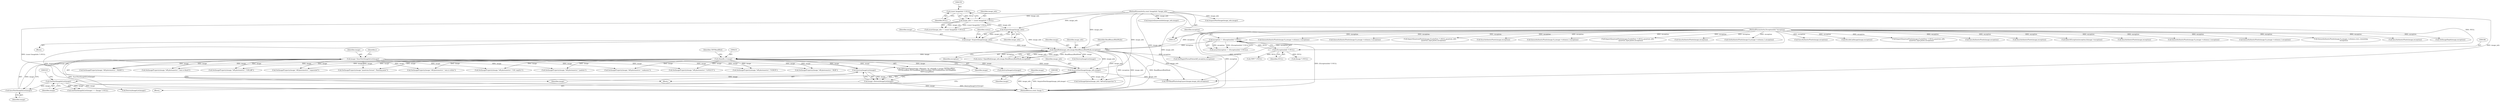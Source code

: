 digraph "0_ImageMagick_f8877abac8e568b2f339cca70c2c3c1b6eaec288@pointer" {
"1000304" [label="(Call,DestroyImageList(image))"];
"1000331" [label="(Call,image=SyncNextImageInList(image))"];
"1000333" [label="(Call,SyncNextImageInList(image))"];
"1000315" [label="(Call,GetNextImageInList(image))"];
"1000310" [label="(Call,AcquireNextImage(image_info,image))"];
"1000200" [label="(Call,OpenBlob(image_info,image,ReadBinaryBlobMode,exception))"];
"1000196" [label="(Call,AcquireImage(image_info))"];
"1000156" [label="(Call,image_info != (const ImageInfo *) NULL)"];
"1000116" [label="(MethodParameterIn,const ImageInfo *image_info)"];
"1000158" [label="(Call,(const ImageInfo *) NULL)"];
"1000194" [label="(Call,image=AcquireImage(image_info))"];
"1000183" [label="(Call,exception != (ExceptionInfo *) NULL)"];
"1000117" [label="(MethodParameterIn,ExceptionInfo *exception)"];
"1000185" [label="(Call,(ExceptionInfo *) NULL)"];
"1000230" [label="(Call,(thandle_t) image)"];
"1000302" [label="(Call,image=DestroyImageList(image))"];
"1000202" [label="(Identifier,image)"];
"1000182" [label="(Call,assert(exception != (ExceptionInfo *) NULL))"];
"1000212" [label="(Call,DestroyImageList(image))"];
"1000333" [label="(Call,SyncNextImageInList(image))"];
"1002990" [label="(Call,SyncAuthenticPixels(image,exception))"];
"1000194" [label="(Call,image=AcquireImage(image_info))"];
"1001494" [label="(Call,GetImageDepth(image,exception))"];
"1000325" [label="(Call,DestroyImageList(image))"];
"1000197" [label="(Identifier,image_info)"];
"1001115" [label="(Call,AcquireQuantumInfo(image_info,image))"];
"1000303" [label="(Identifier,image)"];
"1003137" [label="(Call,QueueAuthenticPixels(image,0,y,image->columns,1,exception))"];
"1000514" [label="(Call,SetImageProperty(image,\"tiff:photometric\",\"LOGLUV\"))"];
"1000532" [label="(Call,SetImageProperty(image,\"tiff:photometric\",\"separated\"))"];
"1002329" [label="(Call,QueueAuthenticPixels(image,0,y,image->columns,1,exception))"];
"1000249" [label="(Call,DestroyImageList(image))"];
"1000334" [label="(Identifier,image)"];
"1000117" [label="(MethodParameterIn,ExceptionInfo *exception)"];
"1000195" [label="(Identifier,image)"];
"1000285" [label="(Block,)"];
"1003406" [label="(MethodReturn,static Image *)"];
"1000199" [label="(Identifier,status)"];
"1000158" [label="(Call,(const ImageInfo *) NULL)"];
"1000311" [label="(Identifier,image_info)"];
"1000460" [label="(Call,SetImageProperty(image,\"tiff:photometric\",\"min-is-black\"))"];
"1000232" [label="(Identifier,image)"];
"1002244" [label="(Call,ImportQuantumPixels(image,(CacheView *) NULL,quantum_info,\n              quantum_type,pixels,exception))"];
"1000305" [label="(Identifier,image)"];
"1000184" [label="(Identifier,exception)"];
"1000299" [label="(Block,)"];
"1000233" [label="(Identifier,TIFFReadBlob)"];
"1000160" [label="(Identifier,NULL)"];
"1000496" [label="(Call,SetImageProperty(image,\"tiff:photometric\",\"CIELAB\"))"];
"1000196" [label="(Call,AcquireImage(image_info))"];
"1000155" [label="(Call,assert(image_info != (const ImageInfo *) NULL))"];
"1002450" [label="(Call,SyncAuthenticPixels(image,exception))"];
"1000314" [label="(Call,GetNextImageInList(image) == (Image *) NULL)"];
"1002510" [label="(Call,QueueAuthenticPixels(image,0,y,image->columns,1,exception))"];
"1000156" [label="(Call,image_info != (const ImageInfo *) NULL)"];
"1001867" [label="(Call,ImportQuantumPixels(image,(CacheView *) NULL,quantum_info,\n            quantum_type,pixels,exception))"];
"1000201" [label="(Identifier,image_info)"];
"1002629" [label="(Call,SyncAuthenticPixels(image,exception))"];
"1002158" [label="(Call,GetAuthenticPixels(image,0,y,image->columns,1,exception))"];
"1000469" [label="(Call,SetImageProperty(image,\"tiff:photometric\",\"min-is-white\"))"];
"1000310" [label="(Call,AcquireNextImage(image_info,image))"];
"1002077" [label="(Call,SyncAuthenticPixels(image,exception))"];
"1003265" [label="(Call,DecodeLabImage(image,exception))"];
"1000523" [label="(Call,SetImageProperty(image,\"tiff:photometric\",\"MASK\"))"];
"1000449" [label="(Call,SetImageProperty(image,\"quantum:format\",\"floating-point\"))"];
"1000332" [label="(Identifier,image)"];
"1000220" [label="(Call,SetMagickThreadValue(tiff_exception,exception))"];
"1000116" [label="(MethodParameterIn,const ImageInfo *image_info)"];
"1000331" [label="(Call,image=SyncNextImageInList(image))"];
"1002066" [label="(Call,ImportQuantumPixels(image,(CacheView *) NULL,quantum_info,\n            quantum_type,pixels,exception))"];
"1000225" [label="(Call,TIFFClientOpen(image->filename,\"rb\",(thandle_t) image,TIFFReadBlob,\n    TIFFWriteBlob,TIFFSeekBlob,TIFFCloseBlob,TIFFGetBlobSize,TIFFMapBlob,\n    TIFFUnmapBlob))"];
"1000215" [label="(Call,(Image *) NULL)"];
"1000118" [label="(Block,)"];
"1000203" [label="(Identifier,ReadBinaryBlobMode)"];
"1002255" [label="(Call,SyncAuthenticPixels(image,exception))"];
"1000157" [label="(Identifier,image_info)"];
"1003376" [label="(Call,TIFFReadPhotoshopLayers(image,image_info,exception))"];
"1000505" [label="(Call,SetImageProperty(image,\"tiff:photometric\",\"CIE Log2(L)\"))"];
"1000230" [label="(Call,(thandle_t) image)"];
"1000183" [label="(Call,exception != (ExceptionInfo *) NULL)"];
"1000200" [label="(Call,OpenBlob(image_info,image,ReadBinaryBlobMode,exception))"];
"1001878" [label="(Call,SyncAuthenticPixels(image,exception))"];
"1000312" [label="(Identifier,image)"];
"1000487" [label="(Call,SetImageProperty(image,\"tiff:photometric\",\"RGB\"))"];
"1000185" [label="(Call,(ExceptionInfo *) NULL)"];
"1000478" [label="(Call,SetImageProperty(image,\"tiff:photometric\",\"palette\"))"];
"1000284" [label="(Identifier,i)"];
"1000304" [label="(Call,DestroyImageList(image))"];
"1001546" [label="(Call,InheritException(exception,&image->exception))"];
"1003330" [label="(Call,AcquireNextImage(image_info,image))"];
"1003218" [label="(Call,SyncAuthenticPixels(image,exception))"];
"1000187" [label="(Identifier,NULL)"];
"1002048" [label="(Call,QueueAuthenticPixels(image,0,y,image->columns,1,exception))"];
"1000315" [label="(Call,GetNextImageInList(image))"];
"1000302" [label="(Call,image=DestroyImageList(image))"];
"1000729" [label="(Call,GetImageOption(image_info,\"tiff:exif-properties\"))"];
"1000204" [label="(Identifier,exception)"];
"1001849" [label="(Call,QueueAuthenticPixels(image,0,y,image->columns,1,exception))"];
"1000316" [label="(Identifier,image)"];
"1000243" [label="(Call,(TIFF *) NULL)"];
"1000550" [label="(Call,SetImageProperty(image,\"tiff:photometric\",\"unknown\"))"];
"1002785" [label="(Call,QueueAuthenticPixels(image,0,y,image->columns,rows_remaining,\n            exception))"];
"1000198" [label="(Call,status=OpenBlob(image_info,image,ReadBinaryBlobMode,exception))"];
"1000541" [label="(Call,SetImageProperty(image,\"tiff:photometric\",\"YCBCR\"))"];
"1000304" -> "1000302"  [label="AST: "];
"1000304" -> "1000305"  [label="CFG: "];
"1000305" -> "1000304"  [label="AST: "];
"1000302" -> "1000304"  [label="CFG: "];
"1000304" -> "1000302"  [label="DDG: image"];
"1000331" -> "1000304"  [label="DDG: image"];
"1000230" -> "1000304"  [label="DDG: image"];
"1000331" -> "1000285"  [label="AST: "];
"1000331" -> "1000333"  [label="CFG: "];
"1000332" -> "1000331"  [label="AST: "];
"1000333" -> "1000331"  [label="AST: "];
"1000284" -> "1000331"  [label="CFG: "];
"1000331" -> "1003406"  [label="DDG: SyncNextImageInList(image)"];
"1000331" -> "1000310"  [label="DDG: image"];
"1000333" -> "1000331"  [label="DDG: image"];
"1000331" -> "1000449"  [label="DDG: image"];
"1000331" -> "1000460"  [label="DDG: image"];
"1000331" -> "1000469"  [label="DDG: image"];
"1000331" -> "1000478"  [label="DDG: image"];
"1000331" -> "1000487"  [label="DDG: image"];
"1000331" -> "1000496"  [label="DDG: image"];
"1000331" -> "1000505"  [label="DDG: image"];
"1000331" -> "1000514"  [label="DDG: image"];
"1000331" -> "1000523"  [label="DDG: image"];
"1000331" -> "1000532"  [label="DDG: image"];
"1000331" -> "1000541"  [label="DDG: image"];
"1000331" -> "1000550"  [label="DDG: image"];
"1000333" -> "1000334"  [label="CFG: "];
"1000334" -> "1000333"  [label="AST: "];
"1000315" -> "1000333"  [label="DDG: image"];
"1000315" -> "1000314"  [label="AST: "];
"1000315" -> "1000316"  [label="CFG: "];
"1000316" -> "1000315"  [label="AST: "];
"1000318" -> "1000315"  [label="CFG: "];
"1000315" -> "1000314"  [label="DDG: image"];
"1000310" -> "1000315"  [label="DDG: image"];
"1000315" -> "1000325"  [label="DDG: image"];
"1000310" -> "1000285"  [label="AST: "];
"1000310" -> "1000312"  [label="CFG: "];
"1000311" -> "1000310"  [label="AST: "];
"1000312" -> "1000310"  [label="AST: "];
"1000316" -> "1000310"  [label="CFG: "];
"1000310" -> "1003406"  [label="DDG: AcquireNextImage(image_info,image)"];
"1000310" -> "1003406"  [label="DDG: image_info"];
"1000200" -> "1000310"  [label="DDG: image_info"];
"1000116" -> "1000310"  [label="DDG: image_info"];
"1000230" -> "1000310"  [label="DDG: image"];
"1000310" -> "1000729"  [label="DDG: image_info"];
"1000310" -> "1003376"  [label="DDG: image_info"];
"1000200" -> "1000198"  [label="AST: "];
"1000200" -> "1000204"  [label="CFG: "];
"1000201" -> "1000200"  [label="AST: "];
"1000202" -> "1000200"  [label="AST: "];
"1000203" -> "1000200"  [label="AST: "];
"1000204" -> "1000200"  [label="AST: "];
"1000198" -> "1000200"  [label="CFG: "];
"1000200" -> "1003406"  [label="DDG: image_info"];
"1000200" -> "1003406"  [label="DDG: ReadBinaryBlobMode"];
"1000200" -> "1003406"  [label="DDG: exception"];
"1000200" -> "1000198"  [label="DDG: image_info"];
"1000200" -> "1000198"  [label="DDG: image"];
"1000200" -> "1000198"  [label="DDG: ReadBinaryBlobMode"];
"1000200" -> "1000198"  [label="DDG: exception"];
"1000196" -> "1000200"  [label="DDG: image_info"];
"1000116" -> "1000200"  [label="DDG: image_info"];
"1000194" -> "1000200"  [label="DDG: image"];
"1000183" -> "1000200"  [label="DDG: exception"];
"1000117" -> "1000200"  [label="DDG: exception"];
"1000200" -> "1000212"  [label="DDG: image"];
"1000200" -> "1000220"  [label="DDG: exception"];
"1000200" -> "1000230"  [label="DDG: image"];
"1000200" -> "1000729"  [label="DDG: image_info"];
"1000200" -> "1003376"  [label="DDG: image_info"];
"1000196" -> "1000194"  [label="AST: "];
"1000196" -> "1000197"  [label="CFG: "];
"1000197" -> "1000196"  [label="AST: "];
"1000194" -> "1000196"  [label="CFG: "];
"1000196" -> "1000194"  [label="DDG: image_info"];
"1000156" -> "1000196"  [label="DDG: image_info"];
"1000116" -> "1000196"  [label="DDG: image_info"];
"1000156" -> "1000155"  [label="AST: "];
"1000156" -> "1000158"  [label="CFG: "];
"1000157" -> "1000156"  [label="AST: "];
"1000158" -> "1000156"  [label="AST: "];
"1000155" -> "1000156"  [label="CFG: "];
"1000156" -> "1003406"  [label="DDG: (const ImageInfo *) NULL"];
"1000156" -> "1000155"  [label="DDG: image_info"];
"1000156" -> "1000155"  [label="DDG: (const ImageInfo *) NULL"];
"1000116" -> "1000156"  [label="DDG: image_info"];
"1000158" -> "1000156"  [label="DDG: NULL"];
"1000116" -> "1000115"  [label="AST: "];
"1000116" -> "1003406"  [label="DDG: image_info"];
"1000116" -> "1000729"  [label="DDG: image_info"];
"1000116" -> "1001115"  [label="DDG: image_info"];
"1000116" -> "1003330"  [label="DDG: image_info"];
"1000116" -> "1003376"  [label="DDG: image_info"];
"1000158" -> "1000160"  [label="CFG: "];
"1000159" -> "1000158"  [label="AST: "];
"1000160" -> "1000158"  [label="AST: "];
"1000158" -> "1000185"  [label="DDG: NULL"];
"1000194" -> "1000118"  [label="AST: "];
"1000195" -> "1000194"  [label="AST: "];
"1000199" -> "1000194"  [label="CFG: "];
"1000194" -> "1003406"  [label="DDG: AcquireImage(image_info)"];
"1000183" -> "1000182"  [label="AST: "];
"1000183" -> "1000185"  [label="CFG: "];
"1000184" -> "1000183"  [label="AST: "];
"1000185" -> "1000183"  [label="AST: "];
"1000182" -> "1000183"  [label="CFG: "];
"1000183" -> "1003406"  [label="DDG: (ExceptionInfo *) NULL"];
"1000183" -> "1000182"  [label="DDG: exception"];
"1000183" -> "1000182"  [label="DDG: (ExceptionInfo *) NULL"];
"1000117" -> "1000183"  [label="DDG: exception"];
"1000185" -> "1000183"  [label="DDG: NULL"];
"1000117" -> "1000115"  [label="AST: "];
"1000117" -> "1003406"  [label="DDG: exception"];
"1000117" -> "1000220"  [label="DDG: exception"];
"1000117" -> "1001494"  [label="DDG: exception"];
"1000117" -> "1001546"  [label="DDG: exception"];
"1000117" -> "1001849"  [label="DDG: exception"];
"1000117" -> "1001867"  [label="DDG: exception"];
"1000117" -> "1001878"  [label="DDG: exception"];
"1000117" -> "1002048"  [label="DDG: exception"];
"1000117" -> "1002066"  [label="DDG: exception"];
"1000117" -> "1002077"  [label="DDG: exception"];
"1000117" -> "1002158"  [label="DDG: exception"];
"1000117" -> "1002244"  [label="DDG: exception"];
"1000117" -> "1002255"  [label="DDG: exception"];
"1000117" -> "1002329"  [label="DDG: exception"];
"1000117" -> "1002450"  [label="DDG: exception"];
"1000117" -> "1002510"  [label="DDG: exception"];
"1000117" -> "1002629"  [label="DDG: exception"];
"1000117" -> "1002785"  [label="DDG: exception"];
"1000117" -> "1002990"  [label="DDG: exception"];
"1000117" -> "1003137"  [label="DDG: exception"];
"1000117" -> "1003218"  [label="DDG: exception"];
"1000117" -> "1003265"  [label="DDG: exception"];
"1000117" -> "1003376"  [label="DDG: exception"];
"1000185" -> "1000187"  [label="CFG: "];
"1000186" -> "1000185"  [label="AST: "];
"1000187" -> "1000185"  [label="AST: "];
"1000185" -> "1000215"  [label="DDG: NULL"];
"1000185" -> "1000243"  [label="DDG: NULL"];
"1000230" -> "1000225"  [label="AST: "];
"1000230" -> "1000232"  [label="CFG: "];
"1000231" -> "1000230"  [label="AST: "];
"1000232" -> "1000230"  [label="AST: "];
"1000233" -> "1000230"  [label="CFG: "];
"1000230" -> "1000225"  [label="DDG: image"];
"1000230" -> "1000249"  [label="DDG: image"];
"1000230" -> "1000449"  [label="DDG: image"];
"1000230" -> "1000460"  [label="DDG: image"];
"1000230" -> "1000469"  [label="DDG: image"];
"1000230" -> "1000478"  [label="DDG: image"];
"1000230" -> "1000487"  [label="DDG: image"];
"1000230" -> "1000496"  [label="DDG: image"];
"1000230" -> "1000505"  [label="DDG: image"];
"1000230" -> "1000514"  [label="DDG: image"];
"1000230" -> "1000523"  [label="DDG: image"];
"1000230" -> "1000532"  [label="DDG: image"];
"1000230" -> "1000541"  [label="DDG: image"];
"1000230" -> "1000550"  [label="DDG: image"];
"1000302" -> "1000299"  [label="AST: "];
"1000303" -> "1000302"  [label="AST: "];
"1000308" -> "1000302"  [label="CFG: "];
"1000302" -> "1003406"  [label="DDG: DestroyImageList(image)"];
"1000302" -> "1003406"  [label="DDG: image"];
}
